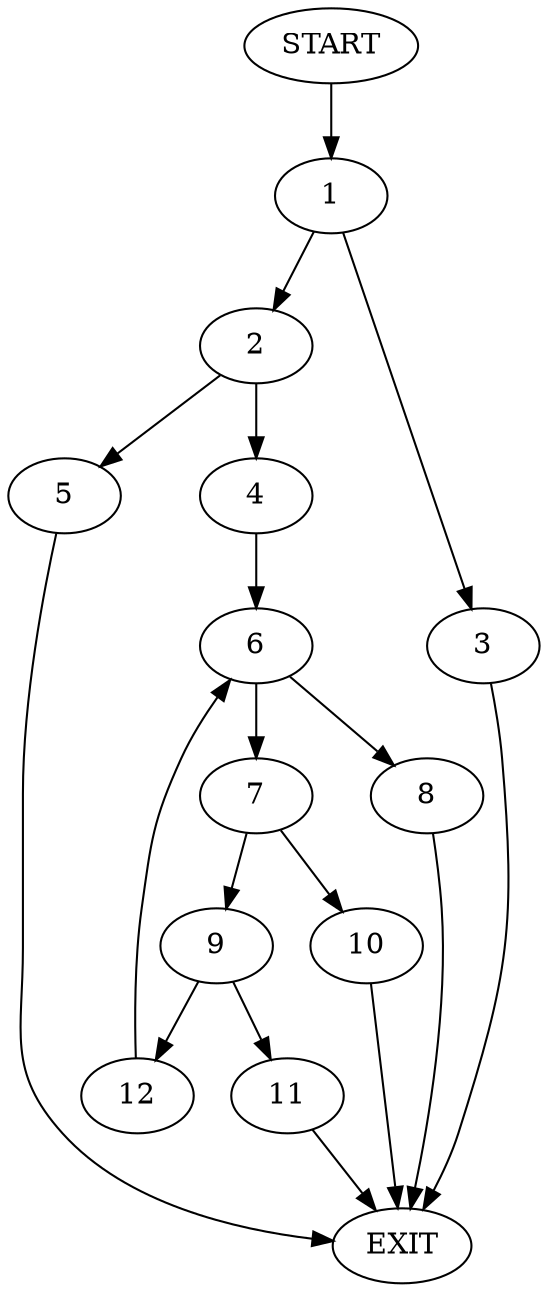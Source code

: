 digraph {
0 [label="START"]
13 [label="EXIT"]
0 -> 1
1 -> 2
1 -> 3
2 -> 4
2 -> 5
3 -> 13
5 -> 13
4 -> 6
6 -> 7
6 -> 8
7 -> 9
7 -> 10
8 -> 13
10 -> 13
9 -> 11
9 -> 12
11 -> 13
12 -> 6
}
